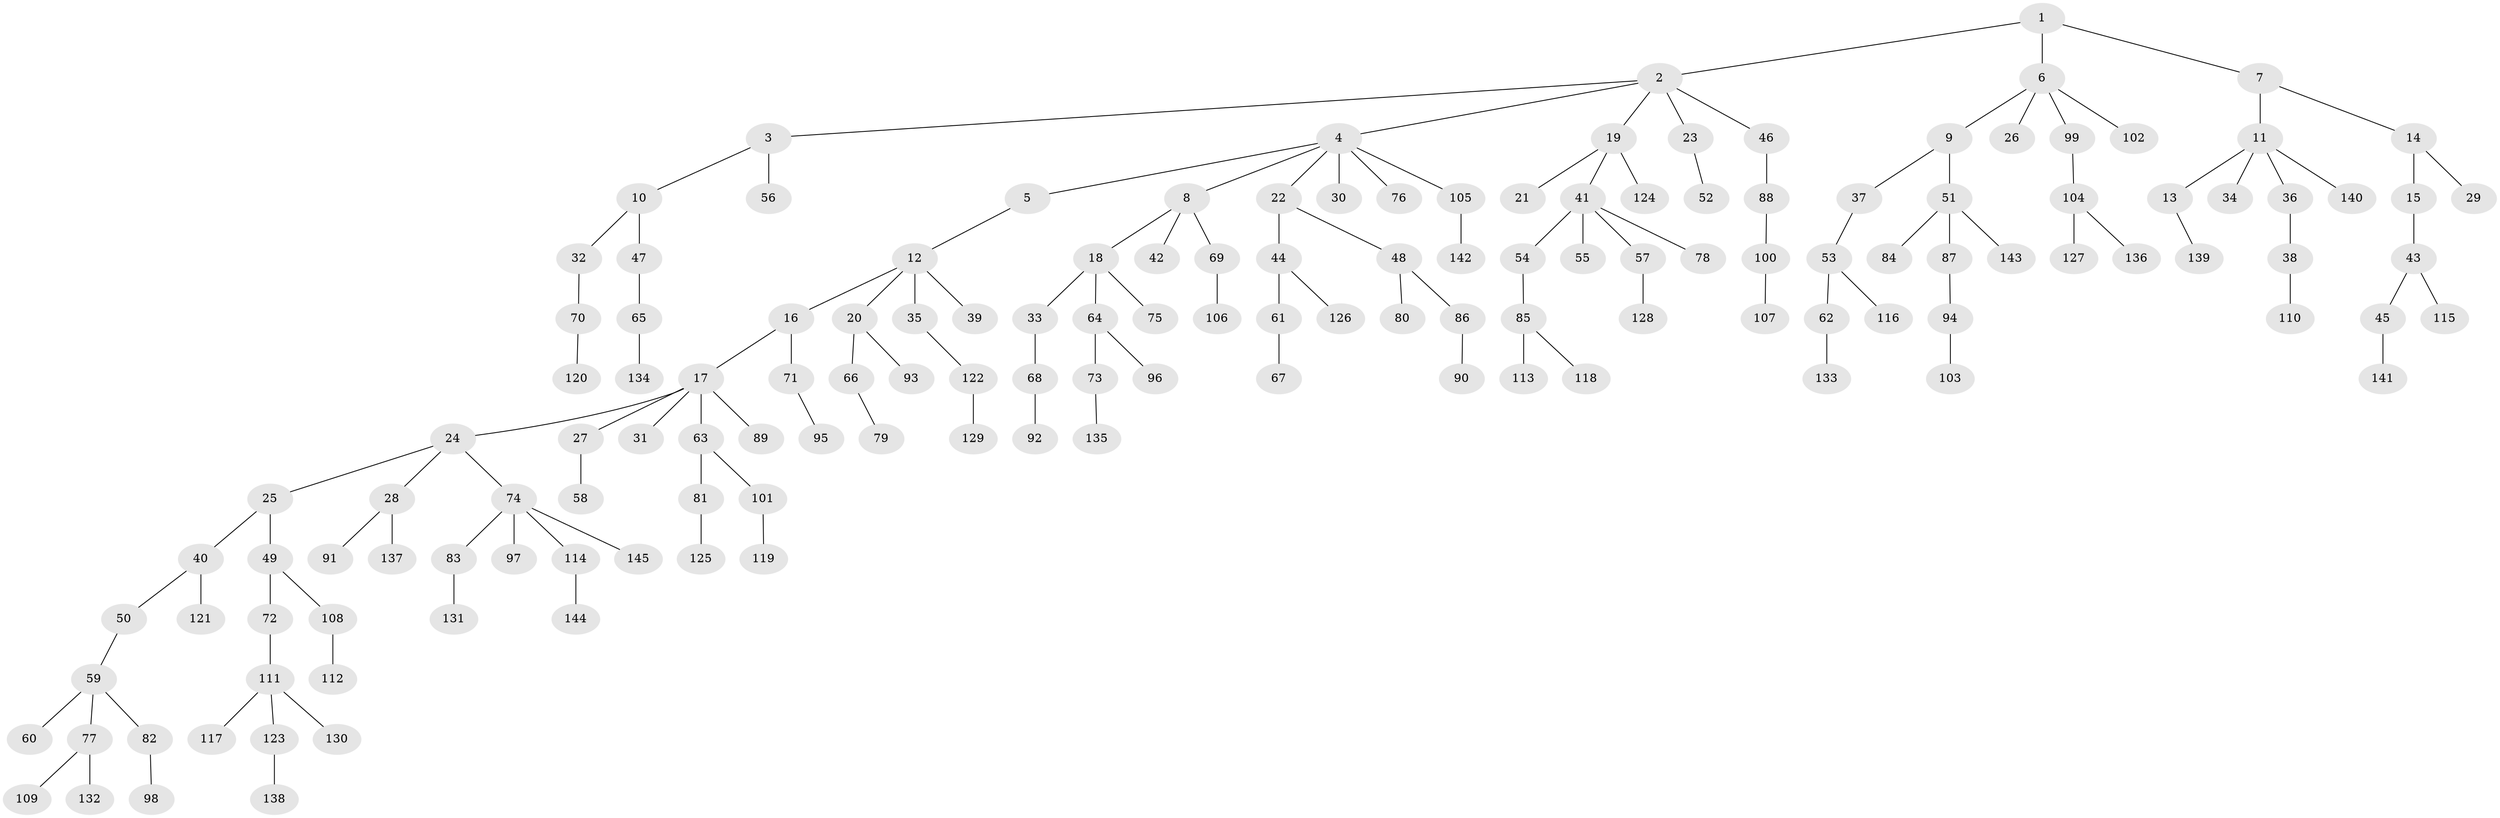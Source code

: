 // Generated by graph-tools (version 1.1) at 2025/50/03/09/25 03:50:22]
// undirected, 145 vertices, 144 edges
graph export_dot {
graph [start="1"]
  node [color=gray90,style=filled];
  1;
  2;
  3;
  4;
  5;
  6;
  7;
  8;
  9;
  10;
  11;
  12;
  13;
  14;
  15;
  16;
  17;
  18;
  19;
  20;
  21;
  22;
  23;
  24;
  25;
  26;
  27;
  28;
  29;
  30;
  31;
  32;
  33;
  34;
  35;
  36;
  37;
  38;
  39;
  40;
  41;
  42;
  43;
  44;
  45;
  46;
  47;
  48;
  49;
  50;
  51;
  52;
  53;
  54;
  55;
  56;
  57;
  58;
  59;
  60;
  61;
  62;
  63;
  64;
  65;
  66;
  67;
  68;
  69;
  70;
  71;
  72;
  73;
  74;
  75;
  76;
  77;
  78;
  79;
  80;
  81;
  82;
  83;
  84;
  85;
  86;
  87;
  88;
  89;
  90;
  91;
  92;
  93;
  94;
  95;
  96;
  97;
  98;
  99;
  100;
  101;
  102;
  103;
  104;
  105;
  106;
  107;
  108;
  109;
  110;
  111;
  112;
  113;
  114;
  115;
  116;
  117;
  118;
  119;
  120;
  121;
  122;
  123;
  124;
  125;
  126;
  127;
  128;
  129;
  130;
  131;
  132;
  133;
  134;
  135;
  136;
  137;
  138;
  139;
  140;
  141;
  142;
  143;
  144;
  145;
  1 -- 2;
  1 -- 6;
  1 -- 7;
  2 -- 3;
  2 -- 4;
  2 -- 19;
  2 -- 23;
  2 -- 46;
  3 -- 10;
  3 -- 56;
  4 -- 5;
  4 -- 8;
  4 -- 22;
  4 -- 30;
  4 -- 76;
  4 -- 105;
  5 -- 12;
  6 -- 9;
  6 -- 26;
  6 -- 99;
  6 -- 102;
  7 -- 11;
  7 -- 14;
  8 -- 18;
  8 -- 42;
  8 -- 69;
  9 -- 37;
  9 -- 51;
  10 -- 32;
  10 -- 47;
  11 -- 13;
  11 -- 34;
  11 -- 36;
  11 -- 140;
  12 -- 16;
  12 -- 20;
  12 -- 35;
  12 -- 39;
  13 -- 139;
  14 -- 15;
  14 -- 29;
  15 -- 43;
  16 -- 17;
  16 -- 71;
  17 -- 24;
  17 -- 27;
  17 -- 31;
  17 -- 63;
  17 -- 89;
  18 -- 33;
  18 -- 64;
  18 -- 75;
  19 -- 21;
  19 -- 41;
  19 -- 124;
  20 -- 66;
  20 -- 93;
  22 -- 44;
  22 -- 48;
  23 -- 52;
  24 -- 25;
  24 -- 28;
  24 -- 74;
  25 -- 40;
  25 -- 49;
  27 -- 58;
  28 -- 91;
  28 -- 137;
  32 -- 70;
  33 -- 68;
  35 -- 122;
  36 -- 38;
  37 -- 53;
  38 -- 110;
  40 -- 50;
  40 -- 121;
  41 -- 54;
  41 -- 55;
  41 -- 57;
  41 -- 78;
  43 -- 45;
  43 -- 115;
  44 -- 61;
  44 -- 126;
  45 -- 141;
  46 -- 88;
  47 -- 65;
  48 -- 80;
  48 -- 86;
  49 -- 72;
  49 -- 108;
  50 -- 59;
  51 -- 84;
  51 -- 87;
  51 -- 143;
  53 -- 62;
  53 -- 116;
  54 -- 85;
  57 -- 128;
  59 -- 60;
  59 -- 77;
  59 -- 82;
  61 -- 67;
  62 -- 133;
  63 -- 81;
  63 -- 101;
  64 -- 73;
  64 -- 96;
  65 -- 134;
  66 -- 79;
  68 -- 92;
  69 -- 106;
  70 -- 120;
  71 -- 95;
  72 -- 111;
  73 -- 135;
  74 -- 83;
  74 -- 97;
  74 -- 114;
  74 -- 145;
  77 -- 109;
  77 -- 132;
  81 -- 125;
  82 -- 98;
  83 -- 131;
  85 -- 113;
  85 -- 118;
  86 -- 90;
  87 -- 94;
  88 -- 100;
  94 -- 103;
  99 -- 104;
  100 -- 107;
  101 -- 119;
  104 -- 127;
  104 -- 136;
  105 -- 142;
  108 -- 112;
  111 -- 117;
  111 -- 123;
  111 -- 130;
  114 -- 144;
  122 -- 129;
  123 -- 138;
}
